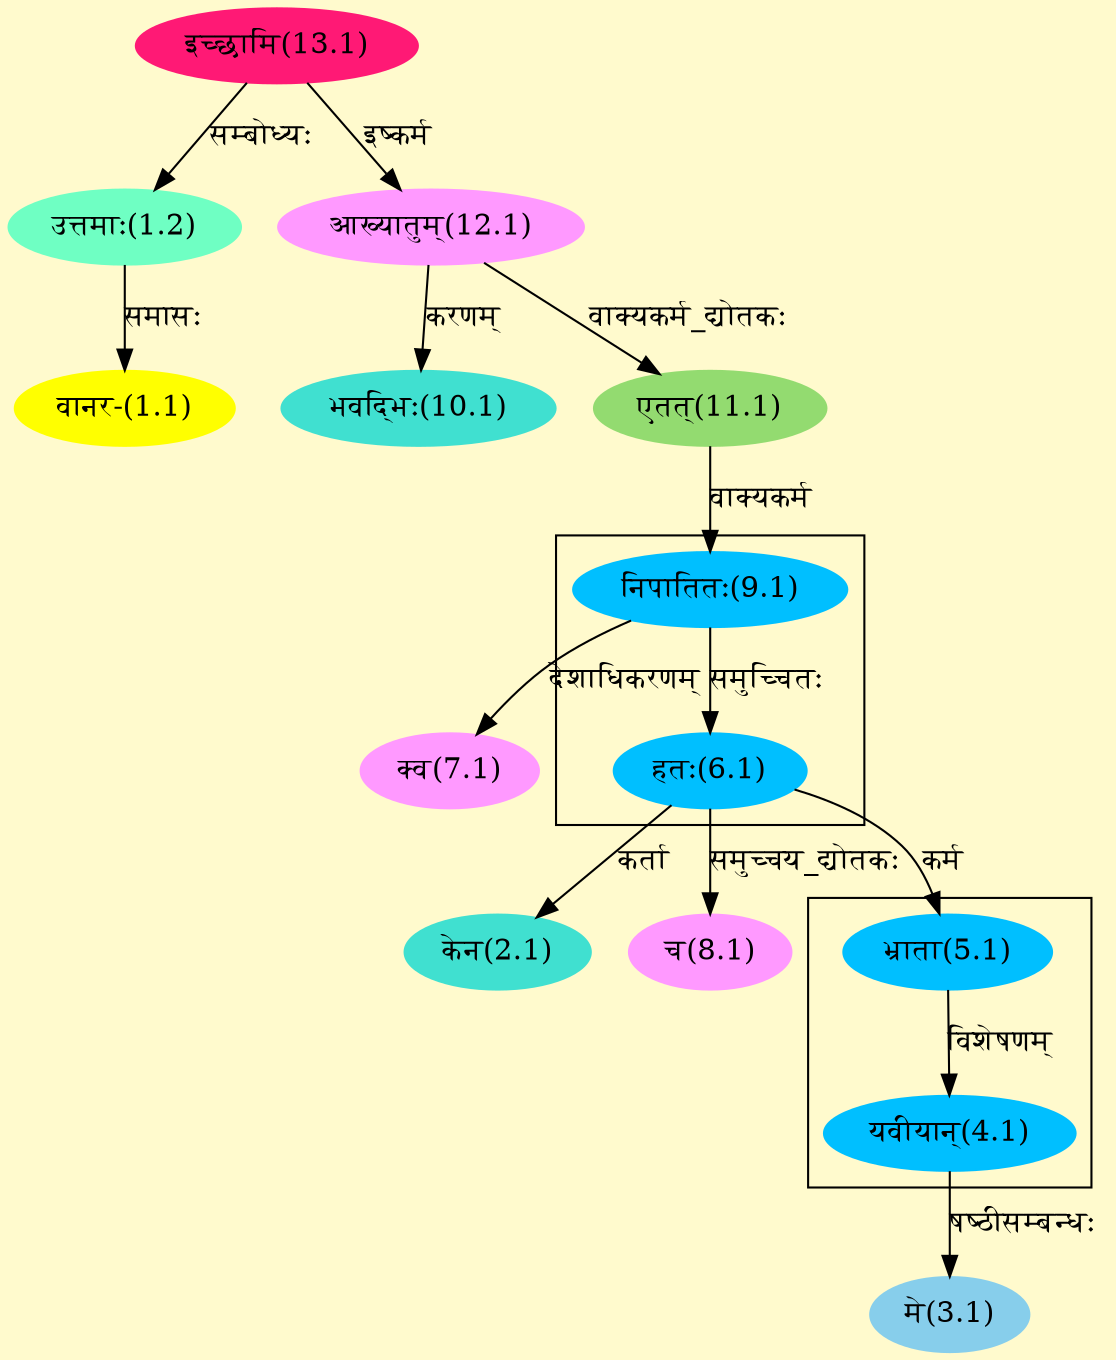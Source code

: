 digraph G{
rankdir=BT;
 compound=true;
 bgcolor="lemonchiffon1";

subgraph cluster_1{
Node4_1 [style=filled, color="#00BFFF" label = "यवीयान्(4.1)"]
Node5_1 [style=filled, color="#00BFFF" label = "भ्राता(5.1)"]

}

subgraph cluster_2{
Node6_1 [style=filled, color="#00BFFF" label = "हतः(6.1)"]
Node9_1 [style=filled, color="#00BFFF" label = "निपातितः(9.1)"]

}
Node1_1 [style=filled, color="#FFFF00" label = "वानर-(1.1)"]
Node1_2 [style=filled, color="#6FFFC3" label = "उत्तमाः(1.2)"]
Node13_1 [style=filled, color="#FF1975" label = "इच्छामि(13.1)"]
Node2_1 [style=filled, color="#40E0D0" label = "केन(2.1)"]
Node6_1 [style=filled, color="#00BFFF" label = "हतः(6.1)"]
Node3_1 [style=filled, color="#87CEEB" label = "मे(3.1)"]
Node4_1 [style=filled, color="#00BFFF" label = "यवीयान्(4.1)"]
Node5_1 [style=filled, color="#00BFFF" label = "भ्राता(5.1)"]
Node7_1 [style=filled, color="#FF99FF" label = "क्व(7.1)"]
Node9_1 [style=filled, color="#00BFFF" label = "निपातितः(9.1)"]
Node8_1 [style=filled, color="#FF99FF" label = "च(8.1)"]
Node11_1 [style=filled, color="#93DB70" label = "एतत्(11.1)"]
Node10_1 [style=filled, color="#40E0D0" label = "भवद्भिः(10.1)"]
Node12_1 [style=filled, color="#FF99FF" label = "आख्यातुम्(12.1)"]
/* Start of Relations section */

Node1_1 -> Node1_2 [  label="समासः"  dir="back" ]
Node1_2 -> Node13_1 [  label="सम्बोध्यः"  dir="back" ]
Node2_1 -> Node6_1 [  label="कर्ता"  dir="back" ]
Node3_1 -> Node4_1 [  label="षष्ठीसम्बन्धः"  dir="back" ]
Node4_1 -> Node5_1 [  label="विशेषणम्"  dir="back" ]
Node5_1 -> Node6_1 [  label="कर्म"  dir="back" ]
Node6_1 -> Node9_1 [  label="समुच्चितः"  dir="back" ]
Node7_1 -> Node9_1 [  label="देशाधिकरणम्"  dir="back" ]
Node8_1 -> Node6_1 [  label="समुच्चय_द्योतकः"  dir="back" ]
Node9_1 -> Node11_1 [  label="वाक्यकर्म"  dir="back" ]
Node10_1 -> Node12_1 [  label="करणम्"  dir="back" ]
Node11_1 -> Node12_1 [  label="वाक्यकर्म_द्योतकः"  dir="back" ]
Node12_1 -> Node13_1 [  label="इष्कर्म"  dir="back" ]
}
